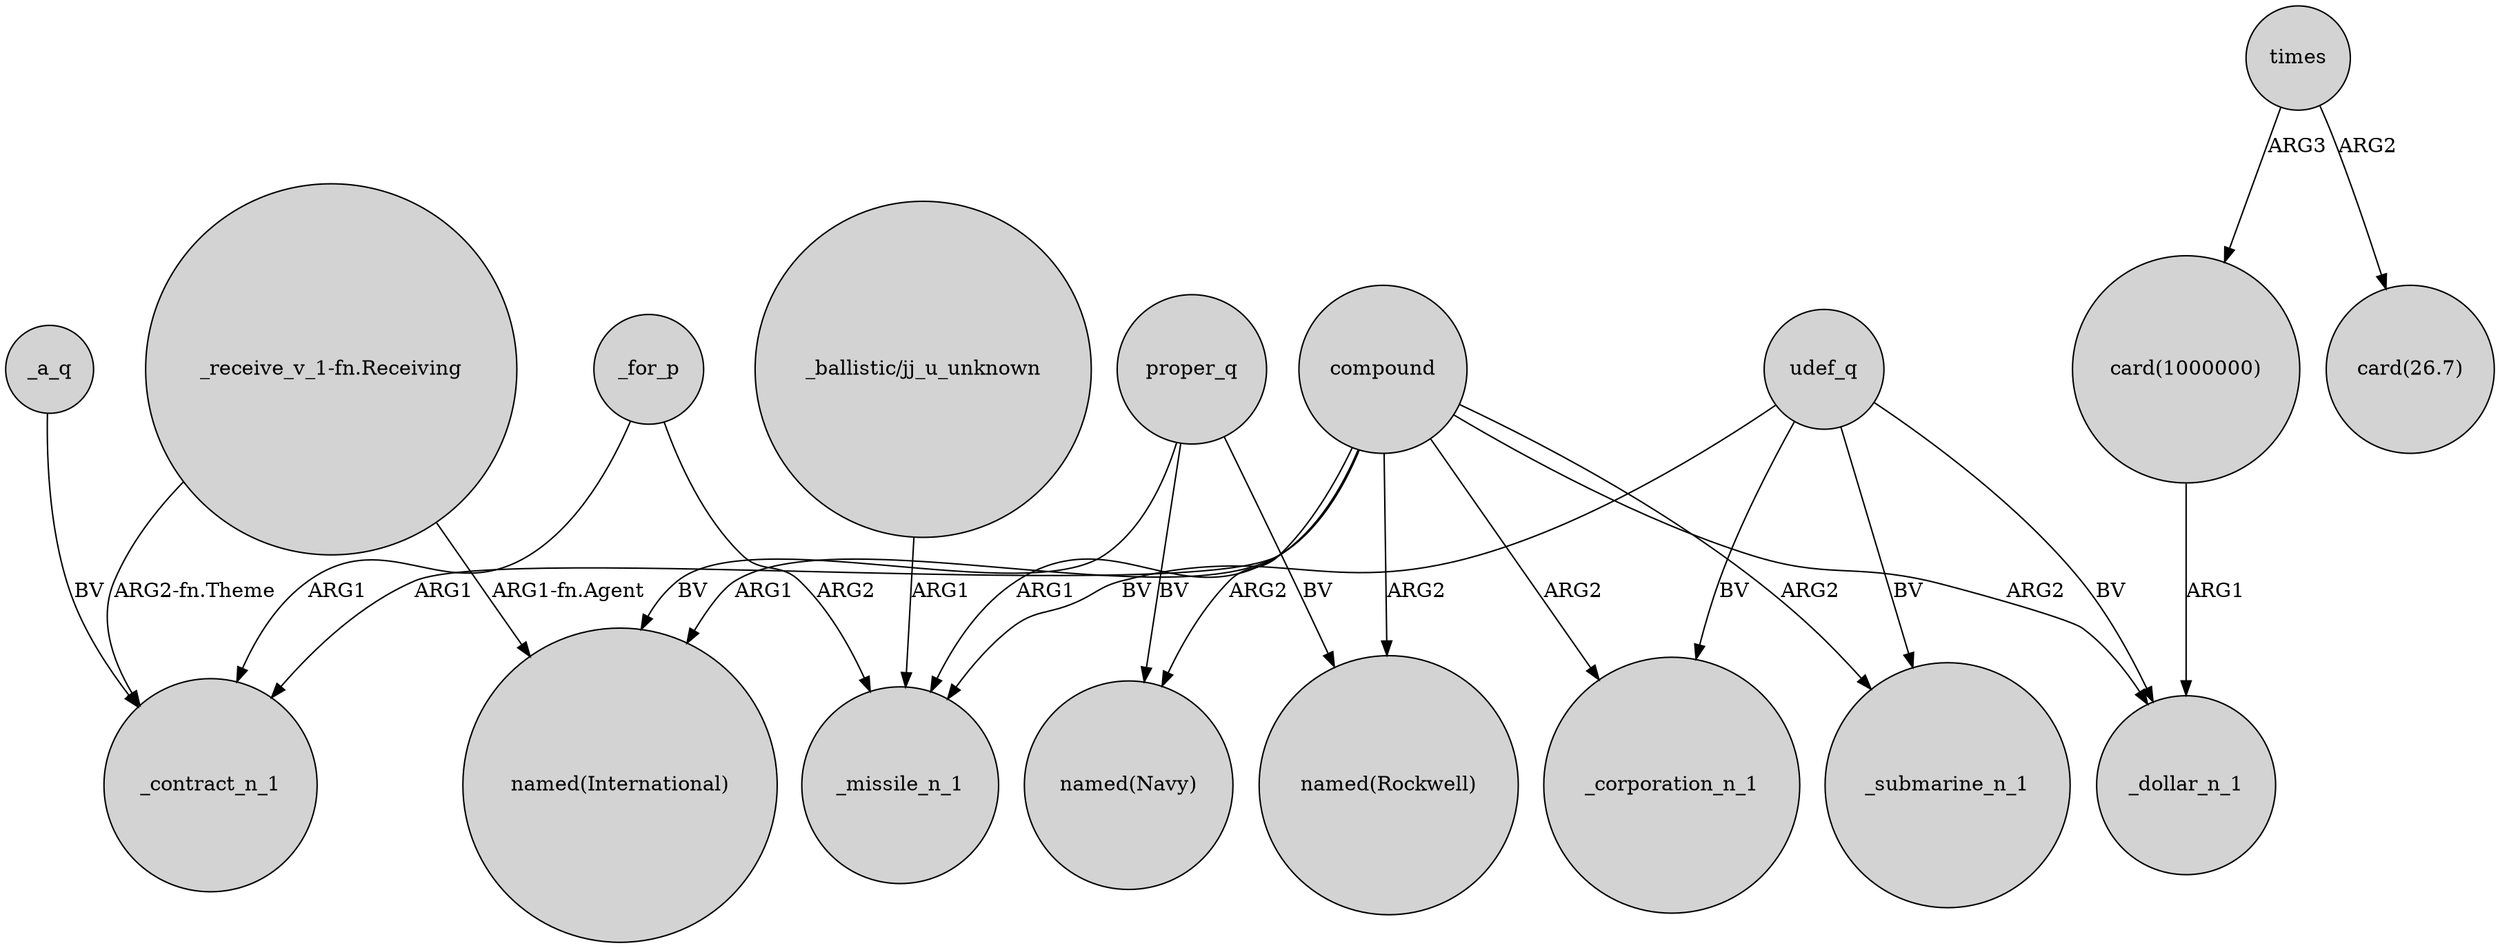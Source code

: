 digraph {
	node [shape=circle style=filled]
	compound -> "named(International)" [label=ARG1]
	"card(1000000)" -> _dollar_n_1 [label=ARG1]
	"_receive_v_1-fn.Receiving" -> "named(International)" [label="ARG1-fn.Agent"]
	compound -> _corporation_n_1 [label=ARG2]
	compound -> "named(Navy)" [label=ARG2]
	_for_p -> _missile_n_1 [label=ARG2]
	compound -> _missile_n_1 [label=ARG1]
	compound -> _contract_n_1 [label=ARG1]
	_a_q -> _contract_n_1 [label=BV]
	compound -> _submarine_n_1 [label=ARG2]
	udef_q -> _corporation_n_1 [label=BV]
	"_ballistic/jj_u_unknown" -> _missile_n_1 [label=ARG1]
	compound -> "named(Rockwell)" [label=ARG2]
	proper_q -> "named(Navy)" [label=BV]
	udef_q -> _submarine_n_1 [label=BV]
	times -> "card(1000000)" [label=ARG3]
	times -> "card(26.7)" [label=ARG2]
	proper_q -> "named(Rockwell)" [label=BV]
	compound -> _dollar_n_1 [label=ARG2]
	udef_q -> _missile_n_1 [label=BV]
	_for_p -> _contract_n_1 [label=ARG1]
	"_receive_v_1-fn.Receiving" -> _contract_n_1 [label="ARG2-fn.Theme"]
	udef_q -> _dollar_n_1 [label=BV]
	proper_q -> "named(International)" [label=BV]
}
